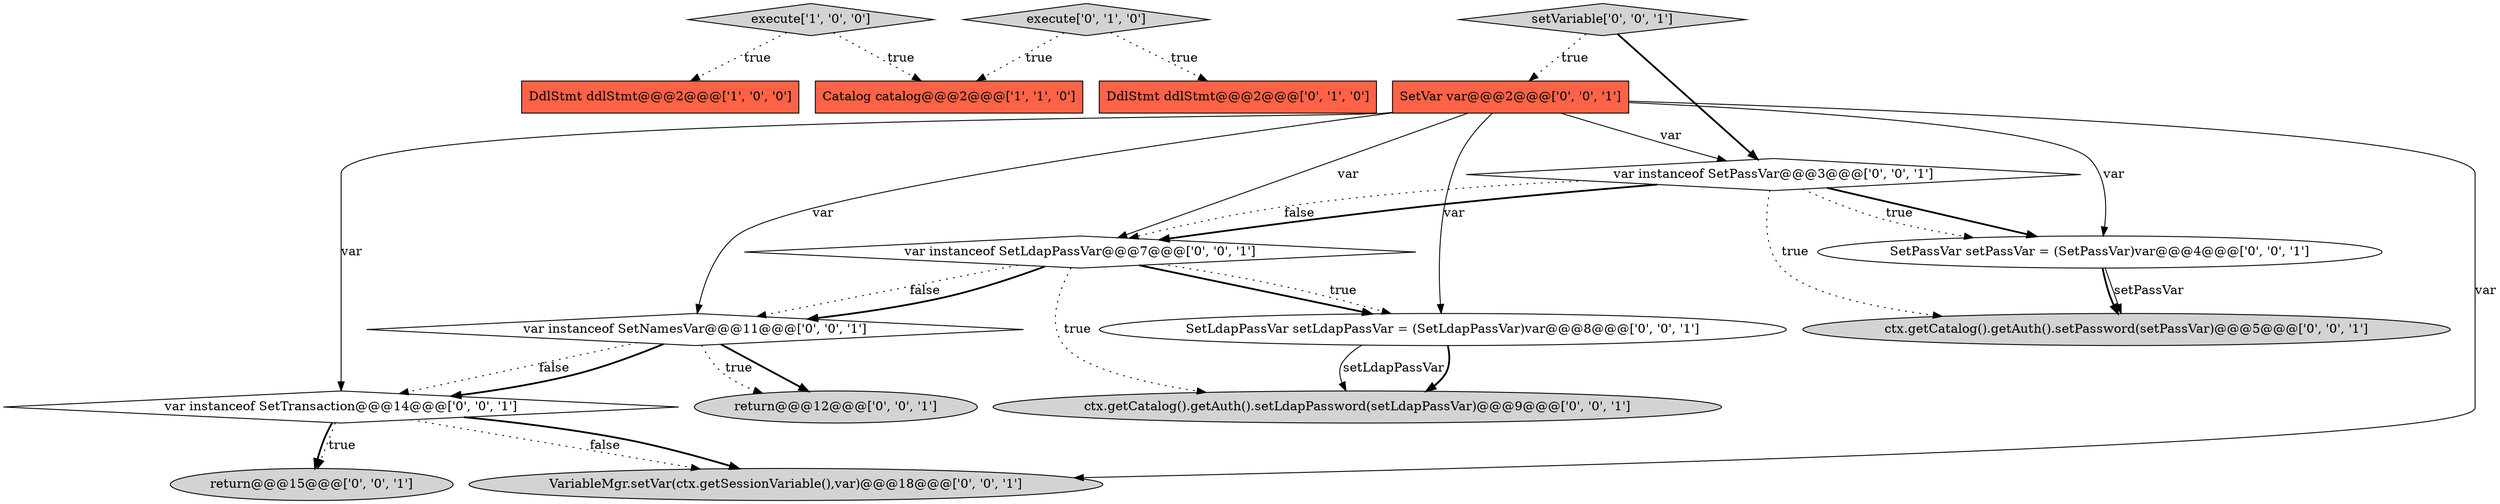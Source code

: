digraph {
2 [style = filled, label = "execute['1', '0', '0']", fillcolor = lightgray, shape = diamond image = "AAA0AAABBB1BBB"];
5 [style = filled, label = "return@@@12@@@['0', '0', '1']", fillcolor = lightgray, shape = ellipse image = "AAA0AAABBB3BBB"];
6 [style = filled, label = "var instanceof SetLdapPassVar@@@7@@@['0', '0', '1']", fillcolor = white, shape = diamond image = "AAA0AAABBB3BBB"];
11 [style = filled, label = "return@@@15@@@['0', '0', '1']", fillcolor = lightgray, shape = ellipse image = "AAA0AAABBB3BBB"];
13 [style = filled, label = "var instanceof SetPassVar@@@3@@@['0', '0', '1']", fillcolor = white, shape = diamond image = "AAA0AAABBB3BBB"];
4 [style = filled, label = "DdlStmt ddlStmt@@@2@@@['0', '1', '0']", fillcolor = tomato, shape = box image = "AAA0AAABBB2BBB"];
12 [style = filled, label = "VariableMgr.setVar(ctx.getSessionVariable(),var)@@@18@@@['0', '0', '1']", fillcolor = lightgray, shape = ellipse image = "AAA0AAABBB3BBB"];
3 [style = filled, label = "execute['0', '1', '0']", fillcolor = lightgray, shape = diamond image = "AAA0AAABBB2BBB"];
1 [style = filled, label = "Catalog catalog@@@2@@@['1', '1', '0']", fillcolor = tomato, shape = box image = "AAA0AAABBB1BBB"];
10 [style = filled, label = "SetVar var@@@2@@@['0', '0', '1']", fillcolor = tomato, shape = box image = "AAA0AAABBB3BBB"];
16 [style = filled, label = "var instanceof SetNamesVar@@@11@@@['0', '0', '1']", fillcolor = white, shape = diamond image = "AAA0AAABBB3BBB"];
14 [style = filled, label = "SetPassVar setPassVar = (SetPassVar)var@@@4@@@['0', '0', '1']", fillcolor = white, shape = ellipse image = "AAA0AAABBB3BBB"];
15 [style = filled, label = "ctx.getCatalog().getAuth().setLdapPassword(setLdapPassVar)@@@9@@@['0', '0', '1']", fillcolor = lightgray, shape = ellipse image = "AAA0AAABBB3BBB"];
0 [style = filled, label = "DdlStmt ddlStmt@@@2@@@['1', '0', '0']", fillcolor = tomato, shape = box image = "AAA0AAABBB1BBB"];
8 [style = filled, label = "ctx.getCatalog().getAuth().setPassword(setPassVar)@@@5@@@['0', '0', '1']", fillcolor = lightgray, shape = ellipse image = "AAA0AAABBB3BBB"];
9 [style = filled, label = "SetLdapPassVar setLdapPassVar = (SetLdapPassVar)var@@@8@@@['0', '0', '1']", fillcolor = white, shape = ellipse image = "AAA0AAABBB3BBB"];
7 [style = filled, label = "var instanceof SetTransaction@@@14@@@['0', '0', '1']", fillcolor = white, shape = diamond image = "AAA0AAABBB3BBB"];
17 [style = filled, label = "setVariable['0', '0', '1']", fillcolor = lightgray, shape = diamond image = "AAA0AAABBB3BBB"];
10->16 [style = solid, label="var"];
9->15 [style = solid, label="setLdapPassVar"];
7->12 [style = dotted, label="false"];
14->8 [style = solid, label="setPassVar"];
3->1 [style = dotted, label="true"];
10->13 [style = solid, label="var"];
6->16 [style = dotted, label="false"];
13->6 [style = bold, label=""];
13->6 [style = dotted, label="false"];
9->15 [style = bold, label=""];
13->8 [style = dotted, label="true"];
7->11 [style = bold, label=""];
7->11 [style = dotted, label="true"];
6->9 [style = bold, label=""];
6->16 [style = bold, label=""];
2->1 [style = dotted, label="true"];
7->12 [style = bold, label=""];
10->14 [style = solid, label="var"];
17->10 [style = dotted, label="true"];
3->4 [style = dotted, label="true"];
17->13 [style = bold, label=""];
10->12 [style = solid, label="var"];
14->8 [style = bold, label=""];
16->7 [style = dotted, label="false"];
16->5 [style = bold, label=""];
6->9 [style = dotted, label="true"];
16->7 [style = bold, label=""];
2->0 [style = dotted, label="true"];
13->14 [style = bold, label=""];
16->5 [style = dotted, label="true"];
10->7 [style = solid, label="var"];
13->14 [style = dotted, label="true"];
10->6 [style = solid, label="var"];
6->15 [style = dotted, label="true"];
10->9 [style = solid, label="var"];
}
